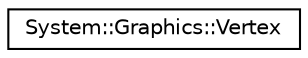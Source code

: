digraph G
{
  edge [fontname="Helvetica",fontsize="10",labelfontname="Helvetica",labelfontsize="10"];
  node [fontname="Helvetica",fontsize="10",shape=record];
  rankdir="LR";
  Node1 [label="System::Graphics::Vertex",height=0.2,width=0.4,color="black", fillcolor="white", style="filled",URL="$struct_system_1_1_graphics_1_1_vertex.html"];
}
